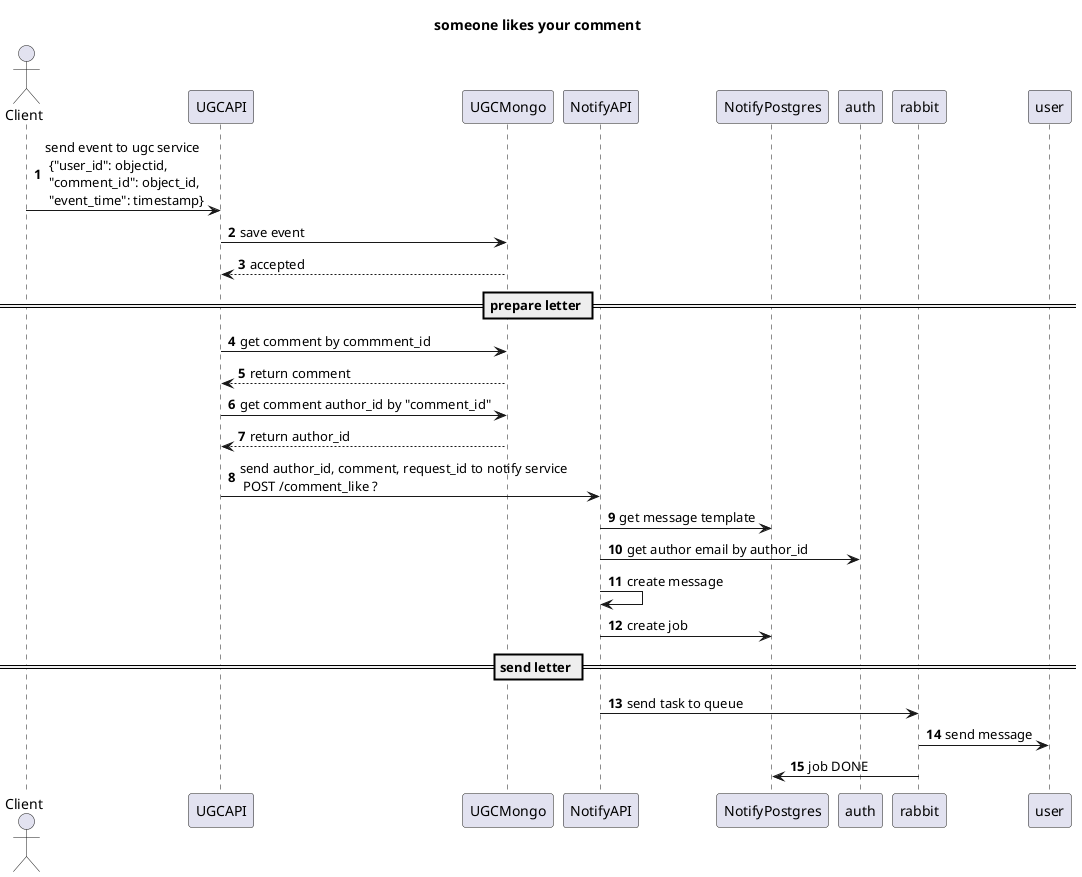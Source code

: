 @startuml
autonumber
actor Client
title someone likes your comment
Client -> UGCAPI: send event to ugc service\n {"user_id": objectid,\n "comment_id": object_id,\n "event_time": timestamp}

UGCAPI -> UGCMongo: save event
UGCAPI <-- UGCMongo: accepted
== prepare letter ==
UGCAPI -> UGCMongo: get comment by commment_id
UGCAPI <-- UGCMongo: return comment
UGCAPI -> UGCMongo: get comment author_id by "comment_id"
UGCAPI <-- UGCMongo: return author_id
UGCAPI -> NotifyAPI: send author_id, comment, request_id to notify service\n POST /comment_like ?

NotifyAPI -> NotifyPostgres: get message template
NotifyAPI -> auth: get author email by author_id

NotifyAPI -> NotifyAPI: create message
NotifyAPI -> NotifyPostgres: create job

== send letter ==
NotifyAPI -> rabbit: send task to queue
rabbit -> user: send message
rabbit -> NotifyPostgres: job DONE
@enduml